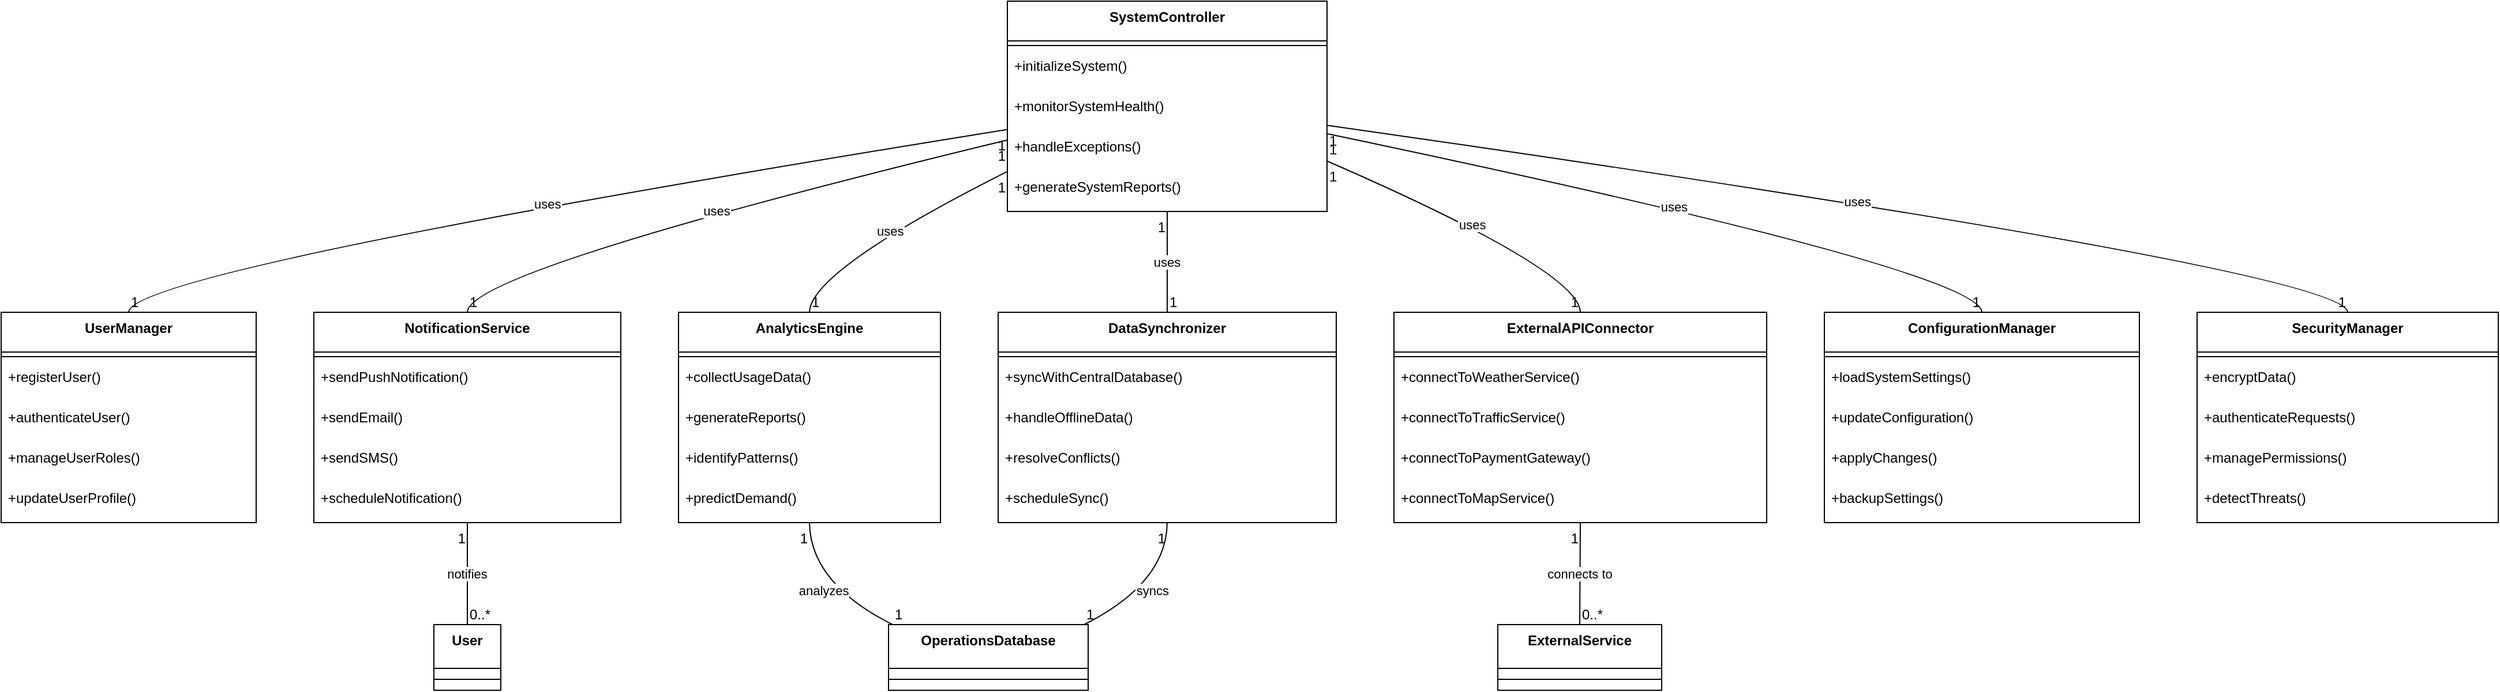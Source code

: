 <mxfile version="27.0.5">
  <diagram name="Page-1" id="kwpBdiOkqUWlvuRCQ9_i">
    <mxGraphModel dx="2562" dy="1268" grid="1" gridSize="10" guides="1" tooltips="1" connect="1" arrows="1" fold="1" page="1" pageScale="1" pageWidth="827" pageHeight="1169" math="0" shadow="0">
      <root>
        <mxCell id="0" />
        <mxCell id="1" parent="0" />
        <mxCell id="ZrhL11dTu7EnY0F2GVii-1" value="SystemController" style="swimlane;fontStyle=1;align=center;verticalAlign=top;childLayout=stackLayout;horizontal=1;startSize=34.545;horizontalStack=0;resizeParent=1;resizeParentMax=0;resizeLast=0;collapsible=0;marginBottom=0;" vertex="1" parent="1">
          <mxGeometry x="892" y="20" width="277" height="182.545" as="geometry" />
        </mxCell>
        <mxCell id="ZrhL11dTu7EnY0F2GVii-2" style="line;strokeWidth=1;fillColor=none;align=left;verticalAlign=middle;spacingTop=-1;spacingLeft=3;spacingRight=3;rotatable=0;labelPosition=right;points=[];portConstraint=eastwest;strokeColor=inherit;" vertex="1" parent="ZrhL11dTu7EnY0F2GVii-1">
          <mxGeometry y="34.545" width="277" height="8" as="geometry" />
        </mxCell>
        <mxCell id="ZrhL11dTu7EnY0F2GVii-3" value="+initializeSystem()" style="text;strokeColor=none;fillColor=none;align=left;verticalAlign=top;spacingLeft=4;spacingRight=4;overflow=hidden;rotatable=0;points=[[0,0.5],[1,0.5]];portConstraint=eastwest;" vertex="1" parent="ZrhL11dTu7EnY0F2GVii-1">
          <mxGeometry y="42.545" width="277" height="35" as="geometry" />
        </mxCell>
        <mxCell id="ZrhL11dTu7EnY0F2GVii-4" value="+monitorSystemHealth()" style="text;strokeColor=none;fillColor=none;align=left;verticalAlign=top;spacingLeft=4;spacingRight=4;overflow=hidden;rotatable=0;points=[[0,0.5],[1,0.5]];portConstraint=eastwest;" vertex="1" parent="ZrhL11dTu7EnY0F2GVii-1">
          <mxGeometry y="77.545" width="277" height="35" as="geometry" />
        </mxCell>
        <mxCell id="ZrhL11dTu7EnY0F2GVii-5" value="+handleExceptions()" style="text;strokeColor=none;fillColor=none;align=left;verticalAlign=top;spacingLeft=4;spacingRight=4;overflow=hidden;rotatable=0;points=[[0,0.5],[1,0.5]];portConstraint=eastwest;" vertex="1" parent="ZrhL11dTu7EnY0F2GVii-1">
          <mxGeometry y="112.545" width="277" height="35" as="geometry" />
        </mxCell>
        <mxCell id="ZrhL11dTu7EnY0F2GVii-6" value="+generateSystemReports()" style="text;strokeColor=none;fillColor=none;align=left;verticalAlign=top;spacingLeft=4;spacingRight=4;overflow=hidden;rotatable=0;points=[[0,0.5],[1,0.5]];portConstraint=eastwest;" vertex="1" parent="ZrhL11dTu7EnY0F2GVii-1">
          <mxGeometry y="147.545" width="277" height="35" as="geometry" />
        </mxCell>
        <mxCell id="ZrhL11dTu7EnY0F2GVii-7" value="UserManager" style="swimlane;fontStyle=1;align=center;verticalAlign=top;childLayout=stackLayout;horizontal=1;startSize=34.545;horizontalStack=0;resizeParent=1;resizeParentMax=0;resizeLast=0;collapsible=0;marginBottom=0;" vertex="1" parent="1">
          <mxGeometry x="20" y="290" width="221" height="182.545" as="geometry" />
        </mxCell>
        <mxCell id="ZrhL11dTu7EnY0F2GVii-8" style="line;strokeWidth=1;fillColor=none;align=left;verticalAlign=middle;spacingTop=-1;spacingLeft=3;spacingRight=3;rotatable=0;labelPosition=right;points=[];portConstraint=eastwest;strokeColor=inherit;" vertex="1" parent="ZrhL11dTu7EnY0F2GVii-7">
          <mxGeometry y="34.545" width="221" height="8" as="geometry" />
        </mxCell>
        <mxCell id="ZrhL11dTu7EnY0F2GVii-9" value="+registerUser()" style="text;strokeColor=none;fillColor=none;align=left;verticalAlign=top;spacingLeft=4;spacingRight=4;overflow=hidden;rotatable=0;points=[[0,0.5],[1,0.5]];portConstraint=eastwest;" vertex="1" parent="ZrhL11dTu7EnY0F2GVii-7">
          <mxGeometry y="42.545" width="221" height="35" as="geometry" />
        </mxCell>
        <mxCell id="ZrhL11dTu7EnY0F2GVii-10" value="+authenticateUser()" style="text;strokeColor=none;fillColor=none;align=left;verticalAlign=top;spacingLeft=4;spacingRight=4;overflow=hidden;rotatable=0;points=[[0,0.5],[1,0.5]];portConstraint=eastwest;" vertex="1" parent="ZrhL11dTu7EnY0F2GVii-7">
          <mxGeometry y="77.545" width="221" height="35" as="geometry" />
        </mxCell>
        <mxCell id="ZrhL11dTu7EnY0F2GVii-11" value="+manageUserRoles()" style="text;strokeColor=none;fillColor=none;align=left;verticalAlign=top;spacingLeft=4;spacingRight=4;overflow=hidden;rotatable=0;points=[[0,0.5],[1,0.5]];portConstraint=eastwest;" vertex="1" parent="ZrhL11dTu7EnY0F2GVii-7">
          <mxGeometry y="112.545" width="221" height="35" as="geometry" />
        </mxCell>
        <mxCell id="ZrhL11dTu7EnY0F2GVii-12" value="+updateUserProfile()" style="text;strokeColor=none;fillColor=none;align=left;verticalAlign=top;spacingLeft=4;spacingRight=4;overflow=hidden;rotatable=0;points=[[0,0.5],[1,0.5]];portConstraint=eastwest;" vertex="1" parent="ZrhL11dTu7EnY0F2GVii-7">
          <mxGeometry y="147.545" width="221" height="35" as="geometry" />
        </mxCell>
        <mxCell id="ZrhL11dTu7EnY0F2GVii-13" value="NotificationService" style="swimlane;fontStyle=1;align=center;verticalAlign=top;childLayout=stackLayout;horizontal=1;startSize=34.545;horizontalStack=0;resizeParent=1;resizeParentMax=0;resizeLast=0;collapsible=0;marginBottom=0;" vertex="1" parent="1">
          <mxGeometry x="291" y="290" width="266" height="182.545" as="geometry" />
        </mxCell>
        <mxCell id="ZrhL11dTu7EnY0F2GVii-14" style="line;strokeWidth=1;fillColor=none;align=left;verticalAlign=middle;spacingTop=-1;spacingLeft=3;spacingRight=3;rotatable=0;labelPosition=right;points=[];portConstraint=eastwest;strokeColor=inherit;" vertex="1" parent="ZrhL11dTu7EnY0F2GVii-13">
          <mxGeometry y="34.545" width="266" height="8" as="geometry" />
        </mxCell>
        <mxCell id="ZrhL11dTu7EnY0F2GVii-15" value="+sendPushNotification()" style="text;strokeColor=none;fillColor=none;align=left;verticalAlign=top;spacingLeft=4;spacingRight=4;overflow=hidden;rotatable=0;points=[[0,0.5],[1,0.5]];portConstraint=eastwest;" vertex="1" parent="ZrhL11dTu7EnY0F2GVii-13">
          <mxGeometry y="42.545" width="266" height="35" as="geometry" />
        </mxCell>
        <mxCell id="ZrhL11dTu7EnY0F2GVii-16" value="+sendEmail()" style="text;strokeColor=none;fillColor=none;align=left;verticalAlign=top;spacingLeft=4;spacingRight=4;overflow=hidden;rotatable=0;points=[[0,0.5],[1,0.5]];portConstraint=eastwest;" vertex="1" parent="ZrhL11dTu7EnY0F2GVii-13">
          <mxGeometry y="77.545" width="266" height="35" as="geometry" />
        </mxCell>
        <mxCell id="ZrhL11dTu7EnY0F2GVii-17" value="+sendSMS()" style="text;strokeColor=none;fillColor=none;align=left;verticalAlign=top;spacingLeft=4;spacingRight=4;overflow=hidden;rotatable=0;points=[[0,0.5],[1,0.5]];portConstraint=eastwest;" vertex="1" parent="ZrhL11dTu7EnY0F2GVii-13">
          <mxGeometry y="112.545" width="266" height="35" as="geometry" />
        </mxCell>
        <mxCell id="ZrhL11dTu7EnY0F2GVii-18" value="+scheduleNotification()" style="text;strokeColor=none;fillColor=none;align=left;verticalAlign=top;spacingLeft=4;spacingRight=4;overflow=hidden;rotatable=0;points=[[0,0.5],[1,0.5]];portConstraint=eastwest;" vertex="1" parent="ZrhL11dTu7EnY0F2GVii-13">
          <mxGeometry y="147.545" width="266" height="35" as="geometry" />
        </mxCell>
        <mxCell id="ZrhL11dTu7EnY0F2GVii-19" value="AnalyticsEngine" style="swimlane;fontStyle=1;align=center;verticalAlign=top;childLayout=stackLayout;horizontal=1;startSize=34.545;horizontalStack=0;resizeParent=1;resizeParentMax=0;resizeLast=0;collapsible=0;marginBottom=0;" vertex="1" parent="1">
          <mxGeometry x="607" y="290" width="227" height="182.545" as="geometry" />
        </mxCell>
        <mxCell id="ZrhL11dTu7EnY0F2GVii-20" style="line;strokeWidth=1;fillColor=none;align=left;verticalAlign=middle;spacingTop=-1;spacingLeft=3;spacingRight=3;rotatable=0;labelPosition=right;points=[];portConstraint=eastwest;strokeColor=inherit;" vertex="1" parent="ZrhL11dTu7EnY0F2GVii-19">
          <mxGeometry y="34.545" width="227" height="8" as="geometry" />
        </mxCell>
        <mxCell id="ZrhL11dTu7EnY0F2GVii-21" value="+collectUsageData()" style="text;strokeColor=none;fillColor=none;align=left;verticalAlign=top;spacingLeft=4;spacingRight=4;overflow=hidden;rotatable=0;points=[[0,0.5],[1,0.5]];portConstraint=eastwest;" vertex="1" parent="ZrhL11dTu7EnY0F2GVii-19">
          <mxGeometry y="42.545" width="227" height="35" as="geometry" />
        </mxCell>
        <mxCell id="ZrhL11dTu7EnY0F2GVii-22" value="+generateReports()" style="text;strokeColor=none;fillColor=none;align=left;verticalAlign=top;spacingLeft=4;spacingRight=4;overflow=hidden;rotatable=0;points=[[0,0.5],[1,0.5]];portConstraint=eastwest;" vertex="1" parent="ZrhL11dTu7EnY0F2GVii-19">
          <mxGeometry y="77.545" width="227" height="35" as="geometry" />
        </mxCell>
        <mxCell id="ZrhL11dTu7EnY0F2GVii-23" value="+identifyPatterns()" style="text;strokeColor=none;fillColor=none;align=left;verticalAlign=top;spacingLeft=4;spacingRight=4;overflow=hidden;rotatable=0;points=[[0,0.5],[1,0.5]];portConstraint=eastwest;" vertex="1" parent="ZrhL11dTu7EnY0F2GVii-19">
          <mxGeometry y="112.545" width="227" height="35" as="geometry" />
        </mxCell>
        <mxCell id="ZrhL11dTu7EnY0F2GVii-24" value="+predictDemand()" style="text;strokeColor=none;fillColor=none;align=left;verticalAlign=top;spacingLeft=4;spacingRight=4;overflow=hidden;rotatable=0;points=[[0,0.5],[1,0.5]];portConstraint=eastwest;" vertex="1" parent="ZrhL11dTu7EnY0F2GVii-19">
          <mxGeometry y="147.545" width="227" height="35" as="geometry" />
        </mxCell>
        <mxCell id="ZrhL11dTu7EnY0F2GVii-25" value="ExternalAPIConnector" style="swimlane;fontStyle=1;align=center;verticalAlign=top;childLayout=stackLayout;horizontal=1;startSize=34.545;horizontalStack=0;resizeParent=1;resizeParentMax=0;resizeLast=0;collapsible=0;marginBottom=0;" vertex="1" parent="1">
          <mxGeometry x="1227" y="290" width="323" height="182.545" as="geometry" />
        </mxCell>
        <mxCell id="ZrhL11dTu7EnY0F2GVii-26" style="line;strokeWidth=1;fillColor=none;align=left;verticalAlign=middle;spacingTop=-1;spacingLeft=3;spacingRight=3;rotatable=0;labelPosition=right;points=[];portConstraint=eastwest;strokeColor=inherit;" vertex="1" parent="ZrhL11dTu7EnY0F2GVii-25">
          <mxGeometry y="34.545" width="323" height="8" as="geometry" />
        </mxCell>
        <mxCell id="ZrhL11dTu7EnY0F2GVii-27" value="+connectToWeatherService()" style="text;strokeColor=none;fillColor=none;align=left;verticalAlign=top;spacingLeft=4;spacingRight=4;overflow=hidden;rotatable=0;points=[[0,0.5],[1,0.5]];portConstraint=eastwest;" vertex="1" parent="ZrhL11dTu7EnY0F2GVii-25">
          <mxGeometry y="42.545" width="323" height="35" as="geometry" />
        </mxCell>
        <mxCell id="ZrhL11dTu7EnY0F2GVii-28" value="+connectToTrafficService()" style="text;strokeColor=none;fillColor=none;align=left;verticalAlign=top;spacingLeft=4;spacingRight=4;overflow=hidden;rotatable=0;points=[[0,0.5],[1,0.5]];portConstraint=eastwest;" vertex="1" parent="ZrhL11dTu7EnY0F2GVii-25">
          <mxGeometry y="77.545" width="323" height="35" as="geometry" />
        </mxCell>
        <mxCell id="ZrhL11dTu7EnY0F2GVii-29" value="+connectToPaymentGateway()" style="text;strokeColor=none;fillColor=none;align=left;verticalAlign=top;spacingLeft=4;spacingRight=4;overflow=hidden;rotatable=0;points=[[0,0.5],[1,0.5]];portConstraint=eastwest;" vertex="1" parent="ZrhL11dTu7EnY0F2GVii-25">
          <mxGeometry y="112.545" width="323" height="35" as="geometry" />
        </mxCell>
        <mxCell id="ZrhL11dTu7EnY0F2GVii-30" value="+connectToMapService()" style="text;strokeColor=none;fillColor=none;align=left;verticalAlign=top;spacingLeft=4;spacingRight=4;overflow=hidden;rotatable=0;points=[[0,0.5],[1,0.5]];portConstraint=eastwest;" vertex="1" parent="ZrhL11dTu7EnY0F2GVii-25">
          <mxGeometry y="147.545" width="323" height="35" as="geometry" />
        </mxCell>
        <mxCell id="ZrhL11dTu7EnY0F2GVii-31" value="DataSynchronizer" style="swimlane;fontStyle=1;align=center;verticalAlign=top;childLayout=stackLayout;horizontal=1;startSize=34.545;horizontalStack=0;resizeParent=1;resizeParentMax=0;resizeLast=0;collapsible=0;marginBottom=0;" vertex="1" parent="1">
          <mxGeometry x="884" y="290" width="293" height="182.545" as="geometry" />
        </mxCell>
        <mxCell id="ZrhL11dTu7EnY0F2GVii-32" style="line;strokeWidth=1;fillColor=none;align=left;verticalAlign=middle;spacingTop=-1;spacingLeft=3;spacingRight=3;rotatable=0;labelPosition=right;points=[];portConstraint=eastwest;strokeColor=inherit;" vertex="1" parent="ZrhL11dTu7EnY0F2GVii-31">
          <mxGeometry y="34.545" width="293" height="8" as="geometry" />
        </mxCell>
        <mxCell id="ZrhL11dTu7EnY0F2GVii-33" value="+syncWithCentralDatabase()" style="text;strokeColor=none;fillColor=none;align=left;verticalAlign=top;spacingLeft=4;spacingRight=4;overflow=hidden;rotatable=0;points=[[0,0.5],[1,0.5]];portConstraint=eastwest;" vertex="1" parent="ZrhL11dTu7EnY0F2GVii-31">
          <mxGeometry y="42.545" width="293" height="35" as="geometry" />
        </mxCell>
        <mxCell id="ZrhL11dTu7EnY0F2GVii-34" value="+handleOfflineData()" style="text;strokeColor=none;fillColor=none;align=left;verticalAlign=top;spacingLeft=4;spacingRight=4;overflow=hidden;rotatable=0;points=[[0,0.5],[1,0.5]];portConstraint=eastwest;" vertex="1" parent="ZrhL11dTu7EnY0F2GVii-31">
          <mxGeometry y="77.545" width="293" height="35" as="geometry" />
        </mxCell>
        <mxCell id="ZrhL11dTu7EnY0F2GVii-35" value="+resolveConflicts()" style="text;strokeColor=none;fillColor=none;align=left;verticalAlign=top;spacingLeft=4;spacingRight=4;overflow=hidden;rotatable=0;points=[[0,0.5],[1,0.5]];portConstraint=eastwest;" vertex="1" parent="ZrhL11dTu7EnY0F2GVii-31">
          <mxGeometry y="112.545" width="293" height="35" as="geometry" />
        </mxCell>
        <mxCell id="ZrhL11dTu7EnY0F2GVii-36" value="+scheduleSync()" style="text;strokeColor=none;fillColor=none;align=left;verticalAlign=top;spacingLeft=4;spacingRight=4;overflow=hidden;rotatable=0;points=[[0,0.5],[1,0.5]];portConstraint=eastwest;" vertex="1" parent="ZrhL11dTu7EnY0F2GVii-31">
          <mxGeometry y="147.545" width="293" height="35" as="geometry" />
        </mxCell>
        <mxCell id="ZrhL11dTu7EnY0F2GVii-37" value="ConfigurationManager" style="swimlane;fontStyle=1;align=center;verticalAlign=top;childLayout=stackLayout;horizontal=1;startSize=34.545;horizontalStack=0;resizeParent=1;resizeParentMax=0;resizeLast=0;collapsible=0;marginBottom=0;" vertex="1" parent="1">
          <mxGeometry x="1600" y="290" width="273" height="182.545" as="geometry" />
        </mxCell>
        <mxCell id="ZrhL11dTu7EnY0F2GVii-38" style="line;strokeWidth=1;fillColor=none;align=left;verticalAlign=middle;spacingTop=-1;spacingLeft=3;spacingRight=3;rotatable=0;labelPosition=right;points=[];portConstraint=eastwest;strokeColor=inherit;" vertex="1" parent="ZrhL11dTu7EnY0F2GVii-37">
          <mxGeometry y="34.545" width="273" height="8" as="geometry" />
        </mxCell>
        <mxCell id="ZrhL11dTu7EnY0F2GVii-39" value="+loadSystemSettings()" style="text;strokeColor=none;fillColor=none;align=left;verticalAlign=top;spacingLeft=4;spacingRight=4;overflow=hidden;rotatable=0;points=[[0,0.5],[1,0.5]];portConstraint=eastwest;" vertex="1" parent="ZrhL11dTu7EnY0F2GVii-37">
          <mxGeometry y="42.545" width="273" height="35" as="geometry" />
        </mxCell>
        <mxCell id="ZrhL11dTu7EnY0F2GVii-40" value="+updateConfiguration()" style="text;strokeColor=none;fillColor=none;align=left;verticalAlign=top;spacingLeft=4;spacingRight=4;overflow=hidden;rotatable=0;points=[[0,0.5],[1,0.5]];portConstraint=eastwest;" vertex="1" parent="ZrhL11dTu7EnY0F2GVii-37">
          <mxGeometry y="77.545" width="273" height="35" as="geometry" />
        </mxCell>
        <mxCell id="ZrhL11dTu7EnY0F2GVii-41" value="+applyChanges()" style="text;strokeColor=none;fillColor=none;align=left;verticalAlign=top;spacingLeft=4;spacingRight=4;overflow=hidden;rotatable=0;points=[[0,0.5],[1,0.5]];portConstraint=eastwest;" vertex="1" parent="ZrhL11dTu7EnY0F2GVii-37">
          <mxGeometry y="112.545" width="273" height="35" as="geometry" />
        </mxCell>
        <mxCell id="ZrhL11dTu7EnY0F2GVii-42" value="+backupSettings()" style="text;strokeColor=none;fillColor=none;align=left;verticalAlign=top;spacingLeft=4;spacingRight=4;overflow=hidden;rotatable=0;points=[[0,0.5],[1,0.5]];portConstraint=eastwest;" vertex="1" parent="ZrhL11dTu7EnY0F2GVii-37">
          <mxGeometry y="147.545" width="273" height="35" as="geometry" />
        </mxCell>
        <mxCell id="ZrhL11dTu7EnY0F2GVii-43" value="SecurityManager" style="swimlane;fontStyle=1;align=center;verticalAlign=top;childLayout=stackLayout;horizontal=1;startSize=34.545;horizontalStack=0;resizeParent=1;resizeParentMax=0;resizeLast=0;collapsible=0;marginBottom=0;" vertex="1" parent="1">
          <mxGeometry x="1923" y="290" width="261" height="182.545" as="geometry" />
        </mxCell>
        <mxCell id="ZrhL11dTu7EnY0F2GVii-44" style="line;strokeWidth=1;fillColor=none;align=left;verticalAlign=middle;spacingTop=-1;spacingLeft=3;spacingRight=3;rotatable=0;labelPosition=right;points=[];portConstraint=eastwest;strokeColor=inherit;" vertex="1" parent="ZrhL11dTu7EnY0F2GVii-43">
          <mxGeometry y="34.545" width="261" height="8" as="geometry" />
        </mxCell>
        <mxCell id="ZrhL11dTu7EnY0F2GVii-45" value="+encryptData()" style="text;strokeColor=none;fillColor=none;align=left;verticalAlign=top;spacingLeft=4;spacingRight=4;overflow=hidden;rotatable=0;points=[[0,0.5],[1,0.5]];portConstraint=eastwest;" vertex="1" parent="ZrhL11dTu7EnY0F2GVii-43">
          <mxGeometry y="42.545" width="261" height="35" as="geometry" />
        </mxCell>
        <mxCell id="ZrhL11dTu7EnY0F2GVii-46" value="+authenticateRequests()" style="text;strokeColor=none;fillColor=none;align=left;verticalAlign=top;spacingLeft=4;spacingRight=4;overflow=hidden;rotatable=0;points=[[0,0.5],[1,0.5]];portConstraint=eastwest;" vertex="1" parent="ZrhL11dTu7EnY0F2GVii-43">
          <mxGeometry y="77.545" width="261" height="35" as="geometry" />
        </mxCell>
        <mxCell id="ZrhL11dTu7EnY0F2GVii-47" value="+managePermissions()" style="text;strokeColor=none;fillColor=none;align=left;verticalAlign=top;spacingLeft=4;spacingRight=4;overflow=hidden;rotatable=0;points=[[0,0.5],[1,0.5]];portConstraint=eastwest;" vertex="1" parent="ZrhL11dTu7EnY0F2GVii-43">
          <mxGeometry y="112.545" width="261" height="35" as="geometry" />
        </mxCell>
        <mxCell id="ZrhL11dTu7EnY0F2GVii-48" value="+detectThreats()" style="text;strokeColor=none;fillColor=none;align=left;verticalAlign=top;spacingLeft=4;spacingRight=4;overflow=hidden;rotatable=0;points=[[0,0.5],[1,0.5]];portConstraint=eastwest;" vertex="1" parent="ZrhL11dTu7EnY0F2GVii-43">
          <mxGeometry y="147.545" width="261" height="35" as="geometry" />
        </mxCell>
        <mxCell id="ZrhL11dTu7EnY0F2GVii-49" value="User" style="swimlane;fontStyle=1;align=center;verticalAlign=top;childLayout=stackLayout;horizontal=1;startSize=38;horizontalStack=0;resizeParent=1;resizeParentMax=0;resizeLast=0;collapsible=0;marginBottom=0;" vertex="1" parent="1">
          <mxGeometry x="395" y="561" width="58" height="57" as="geometry" />
        </mxCell>
        <mxCell id="ZrhL11dTu7EnY0F2GVii-50" style="line;strokeWidth=1;fillColor=none;align=left;verticalAlign=middle;spacingTop=-1;spacingLeft=3;spacingRight=3;rotatable=0;labelPosition=right;points=[];portConstraint=eastwest;strokeColor=inherit;" vertex="1" parent="ZrhL11dTu7EnY0F2GVii-49">
          <mxGeometry y="38" width="58" height="19" as="geometry" />
        </mxCell>
        <mxCell id="ZrhL11dTu7EnY0F2GVii-51" value="OperationsDatabase" style="swimlane;fontStyle=1;align=center;verticalAlign=top;childLayout=stackLayout;horizontal=1;startSize=38;horizontalStack=0;resizeParent=1;resizeParentMax=0;resizeLast=0;collapsible=0;marginBottom=0;" vertex="1" parent="1">
          <mxGeometry x="789" y="561" width="173" height="57" as="geometry" />
        </mxCell>
        <mxCell id="ZrhL11dTu7EnY0F2GVii-52" style="line;strokeWidth=1;fillColor=none;align=left;verticalAlign=middle;spacingTop=-1;spacingLeft=3;spacingRight=3;rotatable=0;labelPosition=right;points=[];portConstraint=eastwest;strokeColor=inherit;" vertex="1" parent="ZrhL11dTu7EnY0F2GVii-51">
          <mxGeometry y="38" width="173" height="19" as="geometry" />
        </mxCell>
        <mxCell id="ZrhL11dTu7EnY0F2GVii-53" value="ExternalService" style="swimlane;fontStyle=1;align=center;verticalAlign=top;childLayout=stackLayout;horizontal=1;startSize=38;horizontalStack=0;resizeParent=1;resizeParentMax=0;resizeLast=0;collapsible=0;marginBottom=0;" vertex="1" parent="1">
          <mxGeometry x="1317" y="561" width="142" height="57" as="geometry" />
        </mxCell>
        <mxCell id="ZrhL11dTu7EnY0F2GVii-54" style="line;strokeWidth=1;fillColor=none;align=left;verticalAlign=middle;spacingTop=-1;spacingLeft=3;spacingRight=3;rotatable=0;labelPosition=right;points=[];portConstraint=eastwest;strokeColor=inherit;" vertex="1" parent="ZrhL11dTu7EnY0F2GVii-53">
          <mxGeometry y="38" width="142" height="19" as="geometry" />
        </mxCell>
        <mxCell id="ZrhL11dTu7EnY0F2GVii-55" value="uses" style="curved=1;startArrow=none;endArrow=none;exitX=0;exitY=0.61;entryX=0.5;entryY=0;rounded=0;" edge="1" parent="1" source="ZrhL11dTu7EnY0F2GVii-1" target="ZrhL11dTu7EnY0F2GVii-7">
          <mxGeometry relative="1" as="geometry">
            <Array as="points">
              <mxPoint x="131" y="254" />
            </Array>
          </mxGeometry>
        </mxCell>
        <mxCell id="ZrhL11dTu7EnY0F2GVii-56" value="1" style="edgeLabel;resizable=0;labelBackgroundColor=none;fontSize=12;align=right;verticalAlign=top;" vertex="1" parent="ZrhL11dTu7EnY0F2GVii-55">
          <mxGeometry x="-1" relative="1" as="geometry" />
        </mxCell>
        <mxCell id="ZrhL11dTu7EnY0F2GVii-57" value="1" style="edgeLabel;resizable=0;labelBackgroundColor=none;fontSize=12;align=left;verticalAlign=bottom;" vertex="1" parent="ZrhL11dTu7EnY0F2GVii-55">
          <mxGeometry x="1" relative="1" as="geometry" />
        </mxCell>
        <mxCell id="ZrhL11dTu7EnY0F2GVii-58" value="uses" style="curved=1;startArrow=none;endArrow=none;exitX=0;exitY=0.66;entryX=0.5;entryY=0;rounded=0;" edge="1" parent="1" source="ZrhL11dTu7EnY0F2GVii-1" target="ZrhL11dTu7EnY0F2GVii-13">
          <mxGeometry relative="1" as="geometry">
            <Array as="points">
              <mxPoint x="424" y="254" />
            </Array>
          </mxGeometry>
        </mxCell>
        <mxCell id="ZrhL11dTu7EnY0F2GVii-59" value="1" style="edgeLabel;resizable=0;labelBackgroundColor=none;fontSize=12;align=right;verticalAlign=top;" vertex="1" parent="ZrhL11dTu7EnY0F2GVii-58">
          <mxGeometry x="-1" relative="1" as="geometry" />
        </mxCell>
        <mxCell id="ZrhL11dTu7EnY0F2GVii-60" value="1" style="edgeLabel;resizable=0;labelBackgroundColor=none;fontSize=12;align=left;verticalAlign=bottom;" vertex="1" parent="ZrhL11dTu7EnY0F2GVii-58">
          <mxGeometry x="1" relative="1" as="geometry" />
        </mxCell>
        <mxCell id="ZrhL11dTu7EnY0F2GVii-61" value="uses" style="curved=1;startArrow=none;endArrow=none;exitX=0;exitY=0.81;entryX=0.5;entryY=0;rounded=0;" edge="1" parent="1" source="ZrhL11dTu7EnY0F2GVii-1" target="ZrhL11dTu7EnY0F2GVii-19">
          <mxGeometry relative="1" as="geometry">
            <Array as="points">
              <mxPoint x="721" y="254" />
            </Array>
          </mxGeometry>
        </mxCell>
        <mxCell id="ZrhL11dTu7EnY0F2GVii-62" value="1" style="edgeLabel;resizable=0;labelBackgroundColor=none;fontSize=12;align=right;verticalAlign=top;" vertex="1" parent="ZrhL11dTu7EnY0F2GVii-61">
          <mxGeometry x="-1" relative="1" as="geometry" />
        </mxCell>
        <mxCell id="ZrhL11dTu7EnY0F2GVii-63" value="1" style="edgeLabel;resizable=0;labelBackgroundColor=none;fontSize=12;align=left;verticalAlign=bottom;" vertex="1" parent="ZrhL11dTu7EnY0F2GVii-61">
          <mxGeometry x="1" relative="1" as="geometry" />
        </mxCell>
        <mxCell id="ZrhL11dTu7EnY0F2GVii-64" value="uses" style="curved=1;startArrow=none;endArrow=none;exitX=1;exitY=0.76;entryX=0.5;entryY=0;rounded=0;" edge="1" parent="1" source="ZrhL11dTu7EnY0F2GVii-1" target="ZrhL11dTu7EnY0F2GVii-25">
          <mxGeometry relative="1" as="geometry">
            <Array as="points">
              <mxPoint x="1388" y="254" />
            </Array>
          </mxGeometry>
        </mxCell>
        <mxCell id="ZrhL11dTu7EnY0F2GVii-65" value="1" style="edgeLabel;resizable=0;labelBackgroundColor=none;fontSize=12;align=left;verticalAlign=top;" vertex="1" parent="ZrhL11dTu7EnY0F2GVii-64">
          <mxGeometry x="-1" relative="1" as="geometry" />
        </mxCell>
        <mxCell id="ZrhL11dTu7EnY0F2GVii-66" value="1" style="edgeLabel;resizable=0;labelBackgroundColor=none;fontSize=12;align=right;verticalAlign=bottom;" vertex="1" parent="ZrhL11dTu7EnY0F2GVii-64">
          <mxGeometry x="1" relative="1" as="geometry" />
        </mxCell>
        <mxCell id="ZrhL11dTu7EnY0F2GVii-67" value="uses" style="curved=1;startArrow=none;endArrow=none;exitX=0.5;exitY=1;entryX=0.5;entryY=0;rounded=0;" edge="1" parent="1" source="ZrhL11dTu7EnY0F2GVii-1" target="ZrhL11dTu7EnY0F2GVii-31">
          <mxGeometry relative="1" as="geometry">
            <Array as="points" />
          </mxGeometry>
        </mxCell>
        <mxCell id="ZrhL11dTu7EnY0F2GVii-68" value="1" style="edgeLabel;resizable=0;labelBackgroundColor=none;fontSize=12;align=right;verticalAlign=top;" vertex="1" parent="ZrhL11dTu7EnY0F2GVii-67">
          <mxGeometry x="-1" relative="1" as="geometry" />
        </mxCell>
        <mxCell id="ZrhL11dTu7EnY0F2GVii-69" value="1" style="edgeLabel;resizable=0;labelBackgroundColor=none;fontSize=12;align=left;verticalAlign=bottom;" vertex="1" parent="ZrhL11dTu7EnY0F2GVii-67">
          <mxGeometry x="1" relative="1" as="geometry" />
        </mxCell>
        <mxCell id="ZrhL11dTu7EnY0F2GVii-70" value="uses" style="curved=1;startArrow=none;endArrow=none;exitX=1;exitY=0.63;entryX=0.5;entryY=0;rounded=0;" edge="1" parent="1" source="ZrhL11dTu7EnY0F2GVii-1" target="ZrhL11dTu7EnY0F2GVii-37">
          <mxGeometry relative="1" as="geometry">
            <Array as="points">
              <mxPoint x="1736" y="254" />
            </Array>
          </mxGeometry>
        </mxCell>
        <mxCell id="ZrhL11dTu7EnY0F2GVii-71" value="1" style="edgeLabel;resizable=0;labelBackgroundColor=none;fontSize=12;align=left;verticalAlign=top;" vertex="1" parent="ZrhL11dTu7EnY0F2GVii-70">
          <mxGeometry x="-1" relative="1" as="geometry" />
        </mxCell>
        <mxCell id="ZrhL11dTu7EnY0F2GVii-72" value="1" style="edgeLabel;resizable=0;labelBackgroundColor=none;fontSize=12;align=right;verticalAlign=bottom;" vertex="1" parent="ZrhL11dTu7EnY0F2GVii-70">
          <mxGeometry x="1" relative="1" as="geometry" />
        </mxCell>
        <mxCell id="ZrhL11dTu7EnY0F2GVii-73" value="uses" style="curved=1;startArrow=none;endArrow=none;exitX=1;exitY=0.59;entryX=0.5;entryY=0;rounded=0;" edge="1" parent="1" source="ZrhL11dTu7EnY0F2GVii-1" target="ZrhL11dTu7EnY0F2GVii-43">
          <mxGeometry relative="1" as="geometry">
            <Array as="points">
              <mxPoint x="2053" y="254" />
            </Array>
          </mxGeometry>
        </mxCell>
        <mxCell id="ZrhL11dTu7EnY0F2GVii-74" value="1" style="edgeLabel;resizable=0;labelBackgroundColor=none;fontSize=12;align=left;verticalAlign=top;" vertex="1" parent="ZrhL11dTu7EnY0F2GVii-73">
          <mxGeometry x="-1" relative="1" as="geometry" />
        </mxCell>
        <mxCell id="ZrhL11dTu7EnY0F2GVii-75" value="1" style="edgeLabel;resizable=0;labelBackgroundColor=none;fontSize=12;align=right;verticalAlign=bottom;" vertex="1" parent="ZrhL11dTu7EnY0F2GVii-73">
          <mxGeometry x="1" relative="1" as="geometry" />
        </mxCell>
        <mxCell id="ZrhL11dTu7EnY0F2GVii-76" value="notifies" style="curved=1;startArrow=none;endArrow=none;exitX=0.5;exitY=1;entryX=0.5;entryY=0;rounded=0;" edge="1" parent="1" source="ZrhL11dTu7EnY0F2GVii-13" target="ZrhL11dTu7EnY0F2GVii-49">
          <mxGeometry relative="1" as="geometry">
            <Array as="points" />
          </mxGeometry>
        </mxCell>
        <mxCell id="ZrhL11dTu7EnY0F2GVii-77" value="1" style="edgeLabel;resizable=0;labelBackgroundColor=none;fontSize=12;align=right;verticalAlign=top;" vertex="1" parent="ZrhL11dTu7EnY0F2GVii-76">
          <mxGeometry x="-1" relative="1" as="geometry" />
        </mxCell>
        <mxCell id="ZrhL11dTu7EnY0F2GVii-78" value="0..*" style="edgeLabel;resizable=0;labelBackgroundColor=none;fontSize=12;align=left;verticalAlign=bottom;" vertex="1" parent="ZrhL11dTu7EnY0F2GVii-76">
          <mxGeometry x="1" relative="1" as="geometry" />
        </mxCell>
        <mxCell id="ZrhL11dTu7EnY0F2GVii-79" value="analyzes" style="curved=1;startArrow=none;endArrow=none;exitX=0.5;exitY=1;entryX=0.02;entryY=0;rounded=0;" edge="1" parent="1" source="ZrhL11dTu7EnY0F2GVii-19" target="ZrhL11dTu7EnY0F2GVii-51">
          <mxGeometry relative="1" as="geometry">
            <Array as="points">
              <mxPoint x="721" y="525" />
            </Array>
          </mxGeometry>
        </mxCell>
        <mxCell id="ZrhL11dTu7EnY0F2GVii-80" value="1" style="edgeLabel;resizable=0;labelBackgroundColor=none;fontSize=12;align=right;verticalAlign=top;" vertex="1" parent="ZrhL11dTu7EnY0F2GVii-79">
          <mxGeometry x="-1" relative="1" as="geometry" />
        </mxCell>
        <mxCell id="ZrhL11dTu7EnY0F2GVii-81" value="1" style="edgeLabel;resizable=0;labelBackgroundColor=none;fontSize=12;align=left;verticalAlign=bottom;" vertex="1" parent="ZrhL11dTu7EnY0F2GVii-79">
          <mxGeometry x="1" relative="1" as="geometry" />
        </mxCell>
        <mxCell id="ZrhL11dTu7EnY0F2GVii-82" value="connects to" style="curved=1;startArrow=none;endArrow=none;exitX=0.5;exitY=1;entryX=0.5;entryY=0;rounded=0;" edge="1" parent="1" source="ZrhL11dTu7EnY0F2GVii-25" target="ZrhL11dTu7EnY0F2GVii-53">
          <mxGeometry relative="1" as="geometry">
            <Array as="points" />
          </mxGeometry>
        </mxCell>
        <mxCell id="ZrhL11dTu7EnY0F2GVii-83" value="1" style="edgeLabel;resizable=0;labelBackgroundColor=none;fontSize=12;align=right;verticalAlign=top;" vertex="1" parent="ZrhL11dTu7EnY0F2GVii-82">
          <mxGeometry x="-1" relative="1" as="geometry" />
        </mxCell>
        <mxCell id="ZrhL11dTu7EnY0F2GVii-84" value="0..*" style="edgeLabel;resizable=0;labelBackgroundColor=none;fontSize=12;align=left;verticalAlign=bottom;" vertex="1" parent="ZrhL11dTu7EnY0F2GVii-82">
          <mxGeometry x="1" relative="1" as="geometry" />
        </mxCell>
        <mxCell id="ZrhL11dTu7EnY0F2GVii-85" value="syncs" style="curved=1;startArrow=none;endArrow=none;exitX=0.5;exitY=1;entryX=0.98;entryY=0;rounded=0;" edge="1" parent="1" source="ZrhL11dTu7EnY0F2GVii-31" target="ZrhL11dTu7EnY0F2GVii-51">
          <mxGeometry relative="1" as="geometry">
            <Array as="points">
              <mxPoint x="1030" y="525" />
            </Array>
          </mxGeometry>
        </mxCell>
        <mxCell id="ZrhL11dTu7EnY0F2GVii-86" value="1" style="edgeLabel;resizable=0;labelBackgroundColor=none;fontSize=12;align=right;verticalAlign=top;" vertex="1" parent="ZrhL11dTu7EnY0F2GVii-85">
          <mxGeometry x="-1" relative="1" as="geometry" />
        </mxCell>
        <mxCell id="ZrhL11dTu7EnY0F2GVii-87" value="1" style="edgeLabel;resizable=0;labelBackgroundColor=none;fontSize=12;align=left;verticalAlign=bottom;" vertex="1" parent="ZrhL11dTu7EnY0F2GVii-85">
          <mxGeometry x="1" relative="1" as="geometry" />
        </mxCell>
      </root>
    </mxGraphModel>
  </diagram>
</mxfile>
